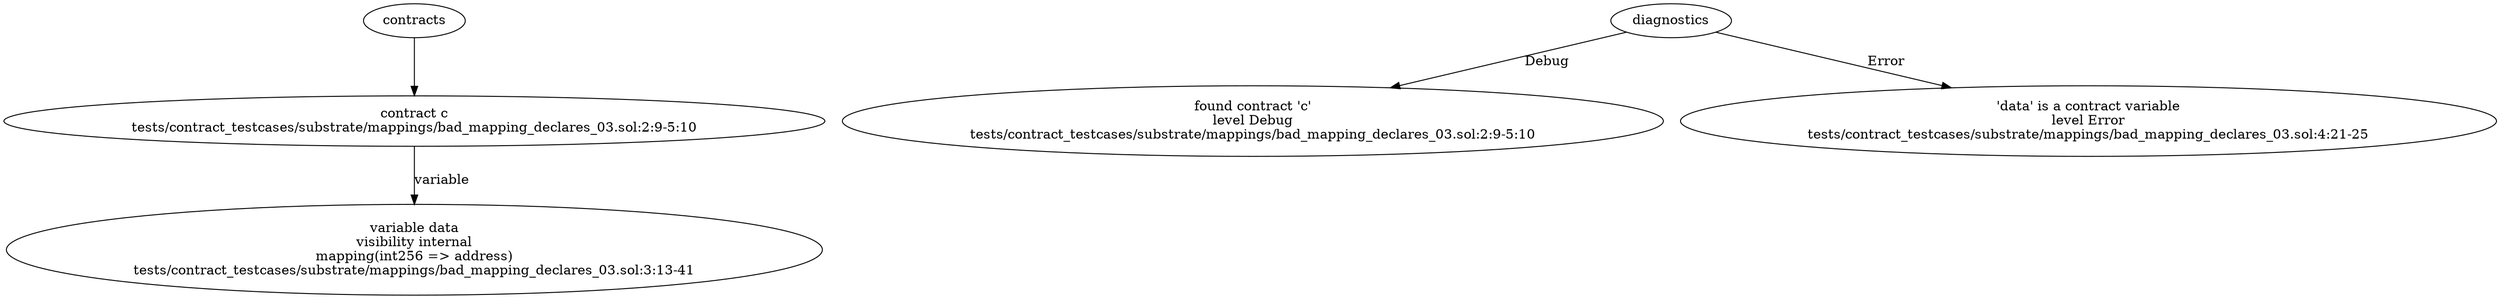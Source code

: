 strict digraph "tests/contract_testcases/substrate/mappings/bad_mapping_declares_03.sol" {
	contract [label="contract c\ntests/contract_testcases/substrate/mappings/bad_mapping_declares_03.sol:2:9-5:10"]
	var [label="variable data\nvisibility internal\nmapping(int256 => address)\ntests/contract_testcases/substrate/mappings/bad_mapping_declares_03.sol:3:13-41"]
	diagnostic [label="found contract 'c'\nlevel Debug\ntests/contract_testcases/substrate/mappings/bad_mapping_declares_03.sol:2:9-5:10"]
	diagnostic_5 [label="'data' is a contract variable\nlevel Error\ntests/contract_testcases/substrate/mappings/bad_mapping_declares_03.sol:4:21-25"]
	contracts -> contract
	contract -> var [label="variable"]
	diagnostics -> diagnostic [label="Debug"]
	diagnostics -> diagnostic_5 [label="Error"]
}
